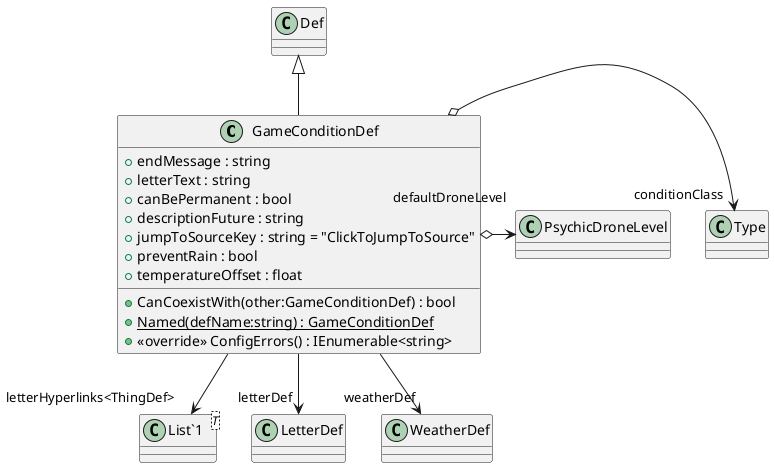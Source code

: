 @startuml
class GameConditionDef {
    + endMessage : string
    + letterText : string
    + canBePermanent : bool
    + descriptionFuture : string
    + jumpToSourceKey : string = "ClickToJumpToSource"
    + preventRain : bool
    + temperatureOffset : float
    + CanCoexistWith(other:GameConditionDef) : bool
    + {static} Named(defName:string) : GameConditionDef
    + <<override>> ConfigErrors() : IEnumerable<string>
}
class "List`1"<T> {
}
Def <|-- GameConditionDef
GameConditionDef o-> "conditionClass" Type
GameConditionDef --> "letterHyperlinks<ThingDef>" "List`1"
GameConditionDef --> "letterDef" LetterDef
GameConditionDef o-> "defaultDroneLevel" PsychicDroneLevel
GameConditionDef --> "weatherDef" WeatherDef
@enduml
